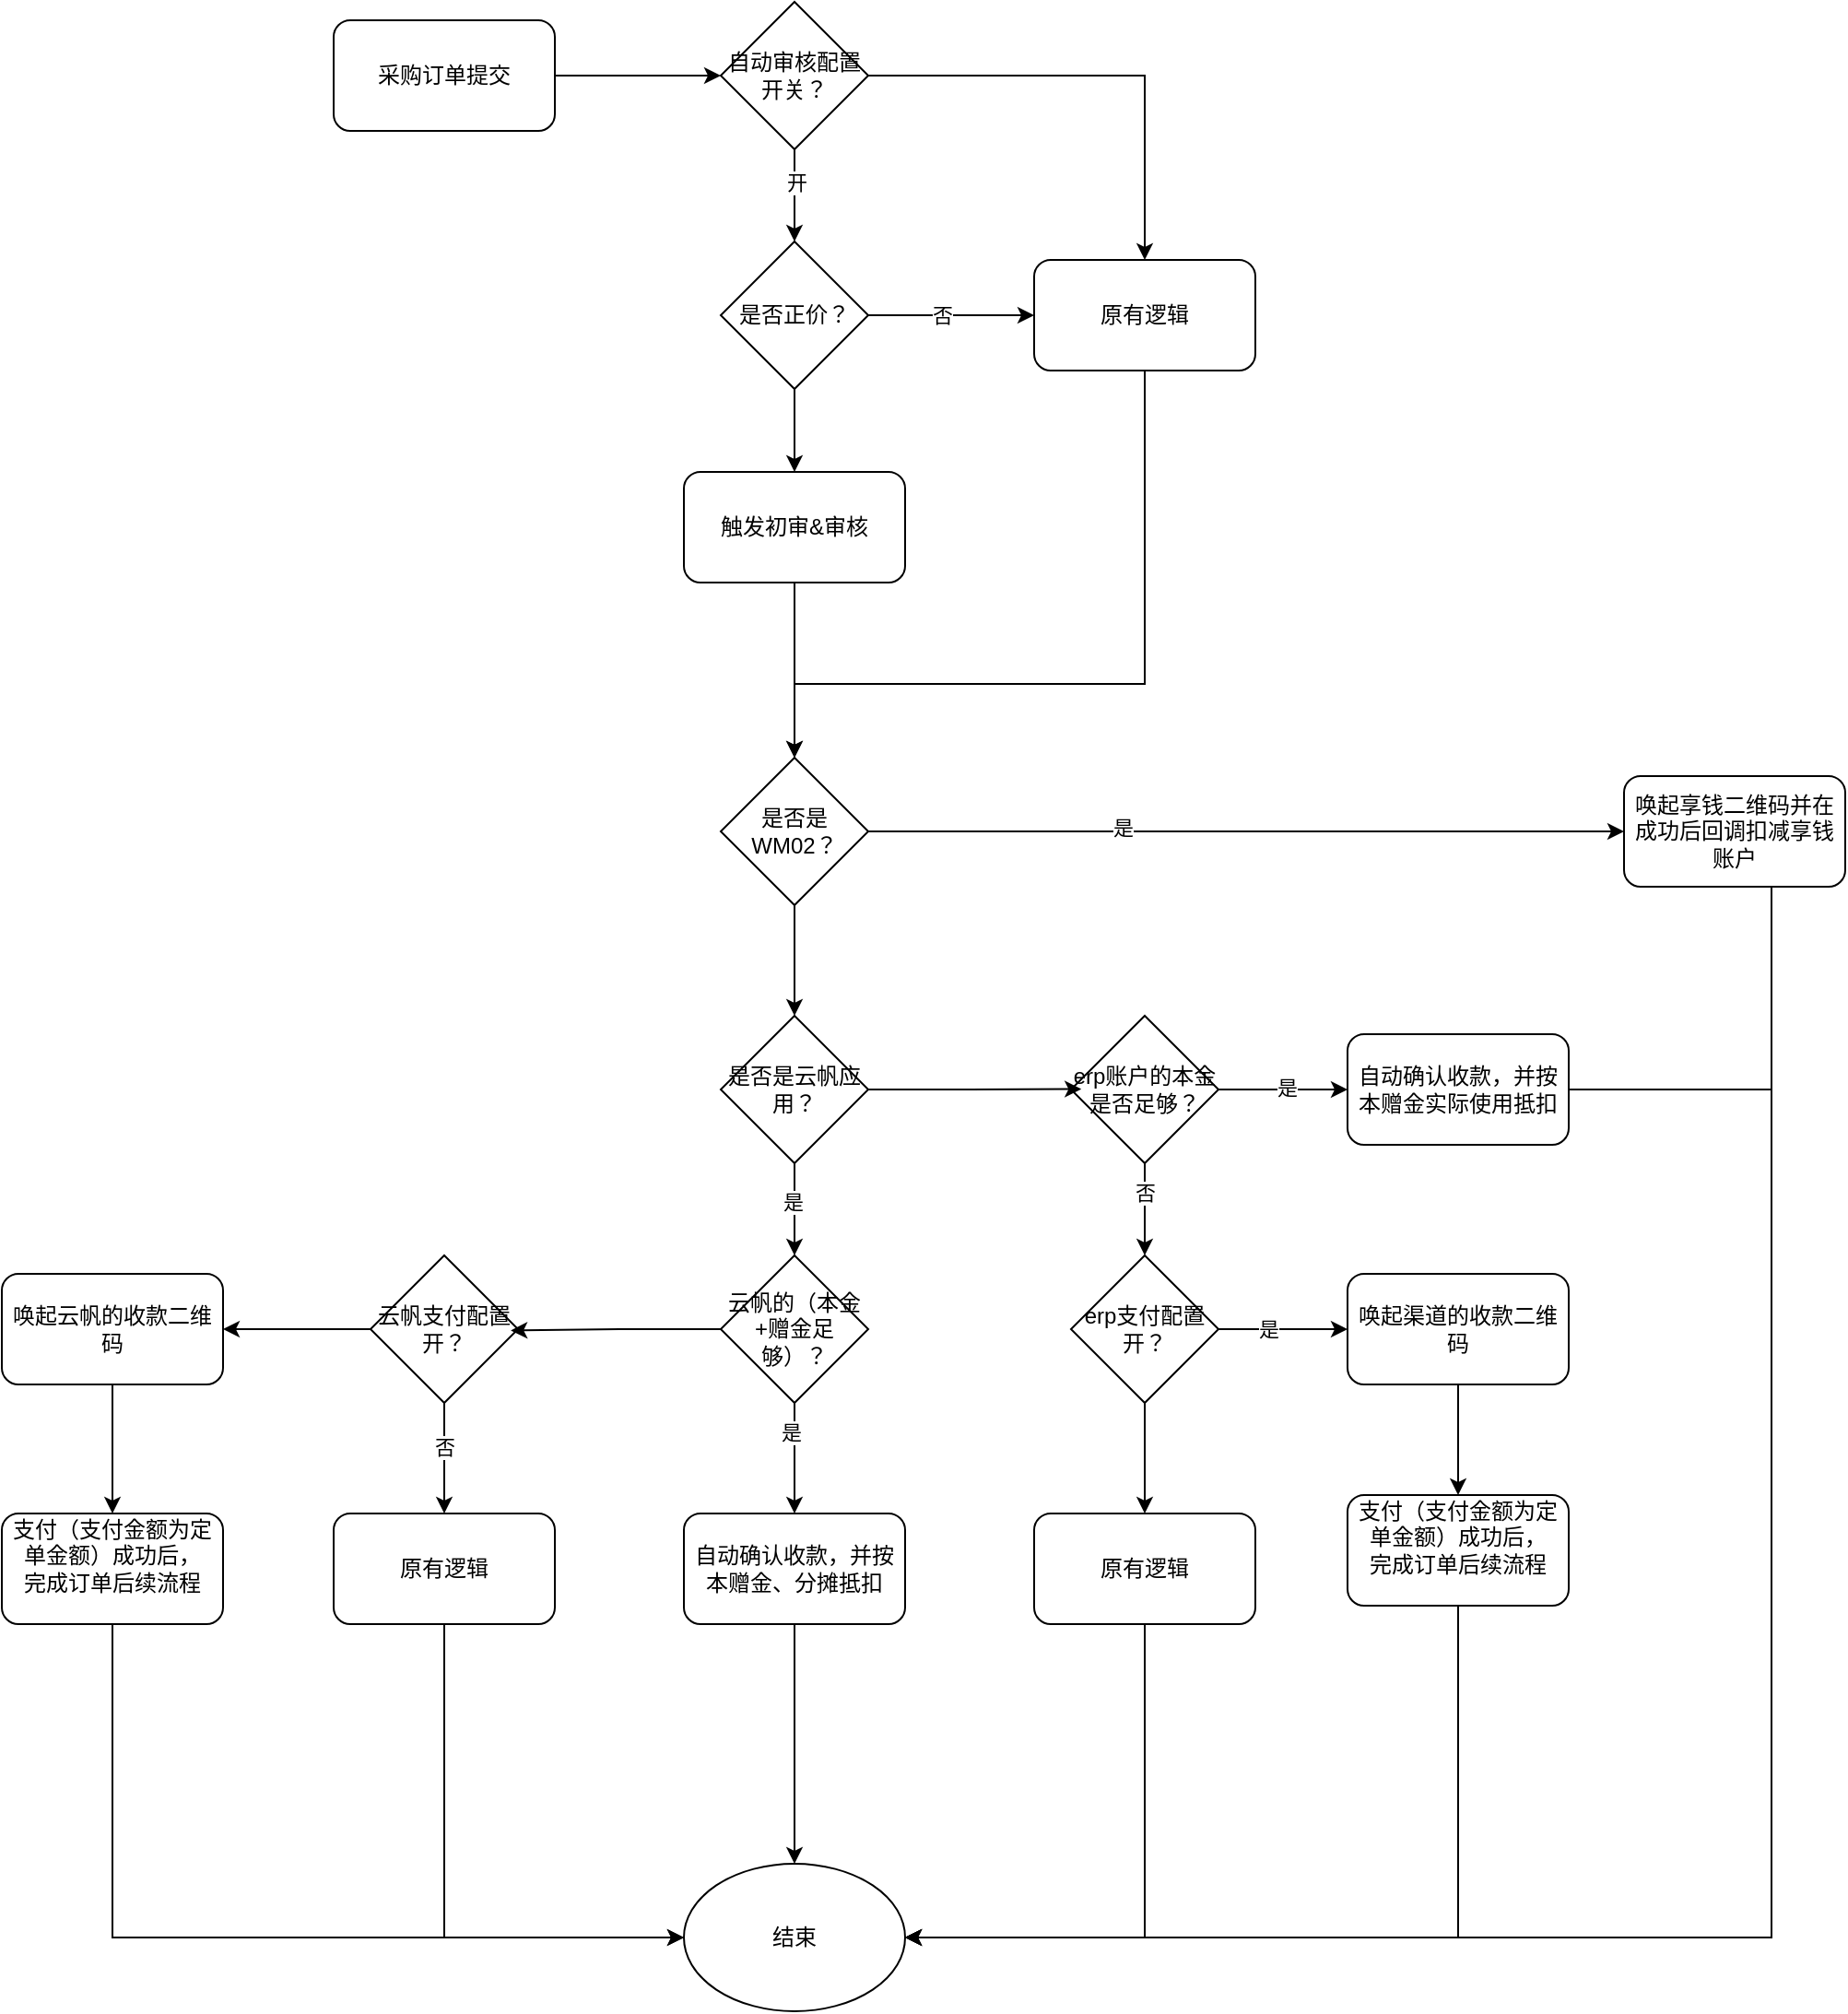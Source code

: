 <mxfile version="26.0.5">
  <diagram name="第 1 页" id="-Kdvy_L9UkKGEoizAO2K">
    <mxGraphModel dx="1687" dy="878" grid="1" gridSize="10" guides="1" tooltips="1" connect="1" arrows="1" fold="1" page="1" pageScale="1" pageWidth="1100" pageHeight="850" math="0" shadow="0">
      <root>
        <mxCell id="0" />
        <mxCell id="1" parent="0" />
        <mxCell id="CGeWBXCP5YsrH_zelqQp-5" style="edgeStyle=orthogonalEdgeStyle;rounded=0;orthogonalLoop=1;jettySize=auto;html=1;exitX=0.5;exitY=1;exitDx=0;exitDy=0;" edge="1" parent="1" source="CGeWBXCP5YsrH_zelqQp-1" target="CGeWBXCP5YsrH_zelqQp-4">
          <mxGeometry relative="1" as="geometry" />
        </mxCell>
        <mxCell id="CGeWBXCP5YsrH_zelqQp-6" value="开" style="edgeLabel;html=1;align=center;verticalAlign=middle;resizable=0;points=[];" vertex="1" connectable="0" parent="CGeWBXCP5YsrH_zelqQp-5">
          <mxGeometry x="-0.305" y="1" relative="1" as="geometry">
            <mxPoint as="offset" />
          </mxGeometry>
        </mxCell>
        <mxCell id="CGeWBXCP5YsrH_zelqQp-8" style="edgeStyle=orthogonalEdgeStyle;rounded=0;orthogonalLoop=1;jettySize=auto;html=1;exitX=1;exitY=0.5;exitDx=0;exitDy=0;" edge="1" parent="1" source="CGeWBXCP5YsrH_zelqQp-1" target="CGeWBXCP5YsrH_zelqQp-7">
          <mxGeometry relative="1" as="geometry" />
        </mxCell>
        <mxCell id="CGeWBXCP5YsrH_zelqQp-1" value="自动审核配置开关？" style="rhombus;whiteSpace=wrap;html=1;" vertex="1" parent="1">
          <mxGeometry x="450" y="110" width="80" height="80" as="geometry" />
        </mxCell>
        <mxCell id="CGeWBXCP5YsrH_zelqQp-3" style="edgeStyle=orthogonalEdgeStyle;rounded=0;orthogonalLoop=1;jettySize=auto;html=1;entryX=0;entryY=0.5;entryDx=0;entryDy=0;" edge="1" parent="1" source="CGeWBXCP5YsrH_zelqQp-2" target="CGeWBXCP5YsrH_zelqQp-1">
          <mxGeometry relative="1" as="geometry" />
        </mxCell>
        <mxCell id="CGeWBXCP5YsrH_zelqQp-2" value="采购订单提交" style="rounded=1;whiteSpace=wrap;html=1;" vertex="1" parent="1">
          <mxGeometry x="240" y="120" width="120" height="60" as="geometry" />
        </mxCell>
        <mxCell id="CGeWBXCP5YsrH_zelqQp-9" style="edgeStyle=orthogonalEdgeStyle;rounded=0;orthogonalLoop=1;jettySize=auto;html=1;" edge="1" parent="1" source="CGeWBXCP5YsrH_zelqQp-4" target="CGeWBXCP5YsrH_zelqQp-7">
          <mxGeometry relative="1" as="geometry" />
        </mxCell>
        <mxCell id="CGeWBXCP5YsrH_zelqQp-10" value="否" style="edgeLabel;html=1;align=center;verticalAlign=middle;resizable=0;points=[];" vertex="1" connectable="0" parent="CGeWBXCP5YsrH_zelqQp-9">
          <mxGeometry x="-0.114" relative="1" as="geometry">
            <mxPoint as="offset" />
          </mxGeometry>
        </mxCell>
        <mxCell id="CGeWBXCP5YsrH_zelqQp-12" style="edgeStyle=orthogonalEdgeStyle;rounded=0;orthogonalLoop=1;jettySize=auto;html=1;" edge="1" parent="1" source="CGeWBXCP5YsrH_zelqQp-4" target="CGeWBXCP5YsrH_zelqQp-11">
          <mxGeometry relative="1" as="geometry" />
        </mxCell>
        <mxCell id="CGeWBXCP5YsrH_zelqQp-4" value="是否正价？" style="rhombus;whiteSpace=wrap;html=1;" vertex="1" parent="1">
          <mxGeometry x="450" y="240" width="80" height="80" as="geometry" />
        </mxCell>
        <mxCell id="CGeWBXCP5YsrH_zelqQp-19" style="edgeStyle=orthogonalEdgeStyle;rounded=0;orthogonalLoop=1;jettySize=auto;html=1;" edge="1" parent="1" source="CGeWBXCP5YsrH_zelqQp-7" target="CGeWBXCP5YsrH_zelqQp-13">
          <mxGeometry relative="1" as="geometry">
            <Array as="points">
              <mxPoint x="680" y="480" />
              <mxPoint x="490" y="480" />
            </Array>
          </mxGeometry>
        </mxCell>
        <mxCell id="CGeWBXCP5YsrH_zelqQp-7" value="原有逻辑" style="rounded=1;whiteSpace=wrap;html=1;" vertex="1" parent="1">
          <mxGeometry x="620" y="250" width="120" height="60" as="geometry" />
        </mxCell>
        <mxCell id="CGeWBXCP5YsrH_zelqQp-16" style="edgeStyle=orthogonalEdgeStyle;rounded=0;orthogonalLoop=1;jettySize=auto;html=1;entryX=0.5;entryY=0;entryDx=0;entryDy=0;" edge="1" parent="1" source="CGeWBXCP5YsrH_zelqQp-11" target="CGeWBXCP5YsrH_zelqQp-13">
          <mxGeometry relative="1" as="geometry" />
        </mxCell>
        <mxCell id="CGeWBXCP5YsrH_zelqQp-11" value="触发初审&amp;amp;审核" style="rounded=1;whiteSpace=wrap;html=1;" vertex="1" parent="1">
          <mxGeometry x="430" y="365" width="120" height="60" as="geometry" />
        </mxCell>
        <mxCell id="CGeWBXCP5YsrH_zelqQp-20" style="edgeStyle=orthogonalEdgeStyle;rounded=0;orthogonalLoop=1;jettySize=auto;html=1;" edge="1" parent="1" source="CGeWBXCP5YsrH_zelqQp-13" target="CGeWBXCP5YsrH_zelqQp-14">
          <mxGeometry relative="1" as="geometry" />
        </mxCell>
        <mxCell id="CGeWBXCP5YsrH_zelqQp-21" value="是" style="edgeLabel;html=1;align=center;verticalAlign=middle;resizable=0;points=[];" vertex="1" connectable="0" parent="CGeWBXCP5YsrH_zelqQp-20">
          <mxGeometry x="-0.326" y="2" relative="1" as="geometry">
            <mxPoint as="offset" />
          </mxGeometry>
        </mxCell>
        <mxCell id="CGeWBXCP5YsrH_zelqQp-23" style="edgeStyle=orthogonalEdgeStyle;rounded=0;orthogonalLoop=1;jettySize=auto;html=1;" edge="1" parent="1" source="CGeWBXCP5YsrH_zelqQp-13" target="CGeWBXCP5YsrH_zelqQp-22">
          <mxGeometry relative="1" as="geometry" />
        </mxCell>
        <mxCell id="CGeWBXCP5YsrH_zelqQp-13" value="是否是WM02？" style="rhombus;whiteSpace=wrap;html=1;" vertex="1" parent="1">
          <mxGeometry x="450" y="520" width="80" height="80" as="geometry" />
        </mxCell>
        <mxCell id="CGeWBXCP5YsrH_zelqQp-64" style="edgeStyle=orthogonalEdgeStyle;rounded=0;orthogonalLoop=1;jettySize=auto;html=1;entryX=1;entryY=0.5;entryDx=0;entryDy=0;" edge="1" parent="1" source="CGeWBXCP5YsrH_zelqQp-14" target="CGeWBXCP5YsrH_zelqQp-55">
          <mxGeometry relative="1" as="geometry">
            <Array as="points">
              <mxPoint x="1020" y="1160" />
            </Array>
          </mxGeometry>
        </mxCell>
        <mxCell id="CGeWBXCP5YsrH_zelqQp-14" value="唤起享钱二维码并在成功后回调扣减享钱账户" style="rounded=1;whiteSpace=wrap;html=1;" vertex="1" parent="1">
          <mxGeometry x="940" y="530" width="120" height="60" as="geometry" />
        </mxCell>
        <mxCell id="CGeWBXCP5YsrH_zelqQp-25" style="edgeStyle=orthogonalEdgeStyle;rounded=0;orthogonalLoop=1;jettySize=auto;html=1;exitX=0.5;exitY=1;exitDx=0;exitDy=0;" edge="1" parent="1" source="CGeWBXCP5YsrH_zelqQp-22" target="CGeWBXCP5YsrH_zelqQp-24">
          <mxGeometry relative="1" as="geometry" />
        </mxCell>
        <mxCell id="CGeWBXCP5YsrH_zelqQp-26" value="是" style="edgeLabel;html=1;align=center;verticalAlign=middle;resizable=0;points=[];" vertex="1" connectable="0" parent="CGeWBXCP5YsrH_zelqQp-25">
          <mxGeometry x="-0.171" y="-1" relative="1" as="geometry">
            <mxPoint as="offset" />
          </mxGeometry>
        </mxCell>
        <mxCell id="CGeWBXCP5YsrH_zelqQp-22" value="是否是云帆应用？" style="rhombus;whiteSpace=wrap;html=1;" vertex="1" parent="1">
          <mxGeometry x="450" y="660" width="80" height="80" as="geometry" />
        </mxCell>
        <mxCell id="CGeWBXCP5YsrH_zelqQp-28" style="edgeStyle=orthogonalEdgeStyle;rounded=0;orthogonalLoop=1;jettySize=auto;html=1;exitX=0.5;exitY=1;exitDx=0;exitDy=0;" edge="1" parent="1" source="CGeWBXCP5YsrH_zelqQp-24" target="CGeWBXCP5YsrH_zelqQp-27">
          <mxGeometry relative="1" as="geometry" />
        </mxCell>
        <mxCell id="CGeWBXCP5YsrH_zelqQp-29" value="是" style="edgeLabel;html=1;align=center;verticalAlign=middle;resizable=0;points=[];" vertex="1" connectable="0" parent="CGeWBXCP5YsrH_zelqQp-28">
          <mxGeometry x="-0.468" y="-2" relative="1" as="geometry">
            <mxPoint as="offset" />
          </mxGeometry>
        </mxCell>
        <mxCell id="CGeWBXCP5YsrH_zelqQp-24" value="云帆的（本金+赠金足够）？" style="rhombus;whiteSpace=wrap;html=1;" vertex="1" parent="1">
          <mxGeometry x="450" y="790" width="80" height="80" as="geometry" />
        </mxCell>
        <mxCell id="CGeWBXCP5YsrH_zelqQp-58" style="edgeStyle=orthogonalEdgeStyle;rounded=0;orthogonalLoop=1;jettySize=auto;html=1;exitX=0.5;exitY=1;exitDx=0;exitDy=0;" edge="1" parent="1" source="CGeWBXCP5YsrH_zelqQp-27" target="CGeWBXCP5YsrH_zelqQp-55">
          <mxGeometry relative="1" as="geometry" />
        </mxCell>
        <mxCell id="CGeWBXCP5YsrH_zelqQp-27" value="自动确认收款，并按本赠金、分摊抵扣" style="rounded=1;whiteSpace=wrap;html=1;" vertex="1" parent="1">
          <mxGeometry x="430" y="930" width="120" height="60" as="geometry" />
        </mxCell>
        <mxCell id="CGeWBXCP5YsrH_zelqQp-33" style="edgeStyle=orthogonalEdgeStyle;rounded=0;orthogonalLoop=1;jettySize=auto;html=1;exitX=0.5;exitY=1;exitDx=0;exitDy=0;" edge="1" parent="1" source="CGeWBXCP5YsrH_zelqQp-30" target="CGeWBXCP5YsrH_zelqQp-31">
          <mxGeometry relative="1" as="geometry" />
        </mxCell>
        <mxCell id="CGeWBXCP5YsrH_zelqQp-34" value="否" style="edgeLabel;html=1;align=center;verticalAlign=middle;resizable=0;points=[];" vertex="1" connectable="0" parent="CGeWBXCP5YsrH_zelqQp-33">
          <mxGeometry x="-0.198" relative="1" as="geometry">
            <mxPoint as="offset" />
          </mxGeometry>
        </mxCell>
        <mxCell id="CGeWBXCP5YsrH_zelqQp-36" style="edgeStyle=orthogonalEdgeStyle;rounded=0;orthogonalLoop=1;jettySize=auto;html=1;exitX=0;exitY=0.5;exitDx=0;exitDy=0;entryX=1;entryY=0.5;entryDx=0;entryDy=0;" edge="1" parent="1" source="CGeWBXCP5YsrH_zelqQp-30" target="CGeWBXCP5YsrH_zelqQp-35">
          <mxGeometry relative="1" as="geometry" />
        </mxCell>
        <mxCell id="CGeWBXCP5YsrH_zelqQp-30" value="云帆支付配置开？" style="rhombus;whiteSpace=wrap;html=1;" vertex="1" parent="1">
          <mxGeometry x="260" y="790" width="80" height="80" as="geometry" />
        </mxCell>
        <mxCell id="CGeWBXCP5YsrH_zelqQp-57" style="edgeStyle=orthogonalEdgeStyle;rounded=0;orthogonalLoop=1;jettySize=auto;html=1;entryX=0;entryY=0.5;entryDx=0;entryDy=0;" edge="1" parent="1" source="CGeWBXCP5YsrH_zelqQp-31" target="CGeWBXCP5YsrH_zelqQp-55">
          <mxGeometry relative="1" as="geometry">
            <Array as="points">
              <mxPoint x="300" y="1160" />
            </Array>
          </mxGeometry>
        </mxCell>
        <mxCell id="CGeWBXCP5YsrH_zelqQp-31" value="原有逻辑" style="rounded=1;whiteSpace=wrap;html=1;" vertex="1" parent="1">
          <mxGeometry x="240" y="930" width="120" height="60" as="geometry" />
        </mxCell>
        <mxCell id="CGeWBXCP5YsrH_zelqQp-32" style="edgeStyle=orthogonalEdgeStyle;rounded=0;orthogonalLoop=1;jettySize=auto;html=1;exitX=0;exitY=0.5;exitDx=0;exitDy=0;entryX=0.951;entryY=0.509;entryDx=0;entryDy=0;entryPerimeter=0;" edge="1" parent="1" source="CGeWBXCP5YsrH_zelqQp-24" target="CGeWBXCP5YsrH_zelqQp-30">
          <mxGeometry relative="1" as="geometry" />
        </mxCell>
        <mxCell id="CGeWBXCP5YsrH_zelqQp-38" style="edgeStyle=orthogonalEdgeStyle;rounded=0;orthogonalLoop=1;jettySize=auto;html=1;entryX=0.5;entryY=0;entryDx=0;entryDy=0;" edge="1" parent="1" source="CGeWBXCP5YsrH_zelqQp-35" target="CGeWBXCP5YsrH_zelqQp-37">
          <mxGeometry relative="1" as="geometry" />
        </mxCell>
        <mxCell id="CGeWBXCP5YsrH_zelqQp-35" value="唤起云帆的收款二维码" style="rounded=1;whiteSpace=wrap;html=1;" vertex="1" parent="1">
          <mxGeometry x="60" y="800" width="120" height="60" as="geometry" />
        </mxCell>
        <mxCell id="CGeWBXCP5YsrH_zelqQp-56" style="edgeStyle=orthogonalEdgeStyle;rounded=0;orthogonalLoop=1;jettySize=auto;html=1;entryX=0;entryY=0.5;entryDx=0;entryDy=0;" edge="1" parent="1" source="CGeWBXCP5YsrH_zelqQp-37" target="CGeWBXCP5YsrH_zelqQp-55">
          <mxGeometry relative="1" as="geometry">
            <Array as="points">
              <mxPoint x="120" y="1160" />
            </Array>
          </mxGeometry>
        </mxCell>
        <mxCell id="CGeWBXCP5YsrH_zelqQp-37" value="支付（支付金额为定单金额）成功后，&lt;br&gt;完成订单后续流程&lt;div&gt;&lt;br&gt;&lt;/div&gt;" style="rounded=1;whiteSpace=wrap;html=1;" vertex="1" parent="1">
          <mxGeometry x="60" y="930" width="120" height="60" as="geometry" />
        </mxCell>
        <mxCell id="CGeWBXCP5YsrH_zelqQp-43" style="edgeStyle=orthogonalEdgeStyle;rounded=0;orthogonalLoop=1;jettySize=auto;html=1;entryX=0;entryY=0.5;entryDx=0;entryDy=0;" edge="1" parent="1" source="CGeWBXCP5YsrH_zelqQp-39" target="CGeWBXCP5YsrH_zelqQp-42">
          <mxGeometry relative="1" as="geometry" />
        </mxCell>
        <mxCell id="CGeWBXCP5YsrH_zelqQp-44" value="是" style="edgeLabel;html=1;align=center;verticalAlign=middle;resizable=0;points=[];" vertex="1" connectable="0" parent="CGeWBXCP5YsrH_zelqQp-43">
          <mxGeometry x="0.043" y="1" relative="1" as="geometry">
            <mxPoint as="offset" />
          </mxGeometry>
        </mxCell>
        <mxCell id="CGeWBXCP5YsrH_zelqQp-45" style="edgeStyle=orthogonalEdgeStyle;rounded=0;orthogonalLoop=1;jettySize=auto;html=1;exitX=0.5;exitY=1;exitDx=0;exitDy=0;" edge="1" parent="1" source="CGeWBXCP5YsrH_zelqQp-39" target="CGeWBXCP5YsrH_zelqQp-41">
          <mxGeometry relative="1" as="geometry" />
        </mxCell>
        <mxCell id="CGeWBXCP5YsrH_zelqQp-46" value="否" style="edgeLabel;html=1;align=center;verticalAlign=middle;resizable=0;points=[];" vertex="1" connectable="0" parent="CGeWBXCP5YsrH_zelqQp-45">
          <mxGeometry x="-0.362" relative="1" as="geometry">
            <mxPoint as="offset" />
          </mxGeometry>
        </mxCell>
        <mxCell id="CGeWBXCP5YsrH_zelqQp-39" value="erp账户的本金是否足够？" style="rhombus;whiteSpace=wrap;html=1;" vertex="1" parent="1">
          <mxGeometry x="640" y="660" width="80" height="80" as="geometry" />
        </mxCell>
        <mxCell id="CGeWBXCP5YsrH_zelqQp-40" style="edgeStyle=orthogonalEdgeStyle;rounded=0;orthogonalLoop=1;jettySize=auto;html=1;exitX=1;exitY=0.5;exitDx=0;exitDy=0;entryX=0.07;entryY=0.497;entryDx=0;entryDy=0;entryPerimeter=0;" edge="1" parent="1" source="CGeWBXCP5YsrH_zelqQp-22" target="CGeWBXCP5YsrH_zelqQp-39">
          <mxGeometry relative="1" as="geometry" />
        </mxCell>
        <mxCell id="CGeWBXCP5YsrH_zelqQp-51" style="edgeStyle=orthogonalEdgeStyle;rounded=0;orthogonalLoop=1;jettySize=auto;html=1;" edge="1" parent="1" source="CGeWBXCP5YsrH_zelqQp-41" target="CGeWBXCP5YsrH_zelqQp-49">
          <mxGeometry relative="1" as="geometry" />
        </mxCell>
        <mxCell id="CGeWBXCP5YsrH_zelqQp-52" value="是" style="edgeLabel;html=1;align=center;verticalAlign=middle;resizable=0;points=[];" vertex="1" connectable="0" parent="CGeWBXCP5YsrH_zelqQp-51">
          <mxGeometry x="-0.242" relative="1" as="geometry">
            <mxPoint as="offset" />
          </mxGeometry>
        </mxCell>
        <mxCell id="CGeWBXCP5YsrH_zelqQp-54" style="edgeStyle=orthogonalEdgeStyle;rounded=0;orthogonalLoop=1;jettySize=auto;html=1;exitX=0.5;exitY=1;exitDx=0;exitDy=0;" edge="1" parent="1" source="CGeWBXCP5YsrH_zelqQp-41" target="CGeWBXCP5YsrH_zelqQp-53">
          <mxGeometry relative="1" as="geometry" />
        </mxCell>
        <mxCell id="CGeWBXCP5YsrH_zelqQp-41" value="erp支付配置开？" style="rhombus;whiteSpace=wrap;html=1;" vertex="1" parent="1">
          <mxGeometry x="640" y="790" width="80" height="80" as="geometry" />
        </mxCell>
        <mxCell id="CGeWBXCP5YsrH_zelqQp-63" style="edgeStyle=orthogonalEdgeStyle;rounded=0;orthogonalLoop=1;jettySize=auto;html=1;entryX=1;entryY=0.5;entryDx=0;entryDy=0;" edge="1" parent="1" source="CGeWBXCP5YsrH_zelqQp-42" target="CGeWBXCP5YsrH_zelqQp-55">
          <mxGeometry relative="1" as="geometry">
            <Array as="points">
              <mxPoint x="1020" y="700" />
              <mxPoint x="1020" y="1160" />
            </Array>
          </mxGeometry>
        </mxCell>
        <mxCell id="CGeWBXCP5YsrH_zelqQp-42" value="自动确认收款，并按本赠金实际使用抵扣" style="rounded=1;whiteSpace=wrap;html=1;" vertex="1" parent="1">
          <mxGeometry x="790" y="670" width="120" height="60" as="geometry" />
        </mxCell>
        <mxCell id="CGeWBXCP5YsrH_zelqQp-48" style="edgeStyle=orthogonalEdgeStyle;rounded=0;orthogonalLoop=1;jettySize=auto;html=1;entryX=0.5;entryY=0;entryDx=0;entryDy=0;" edge="1" parent="1" source="CGeWBXCP5YsrH_zelqQp-49" target="CGeWBXCP5YsrH_zelqQp-50">
          <mxGeometry relative="1" as="geometry" />
        </mxCell>
        <mxCell id="CGeWBXCP5YsrH_zelqQp-49" value="唤起渠道的收款二维码" style="rounded=1;whiteSpace=wrap;html=1;" vertex="1" parent="1">
          <mxGeometry x="790" y="800" width="120" height="60" as="geometry" />
        </mxCell>
        <mxCell id="CGeWBXCP5YsrH_zelqQp-61" style="edgeStyle=orthogonalEdgeStyle;rounded=0;orthogonalLoop=1;jettySize=auto;html=1;entryX=1;entryY=0.5;entryDx=0;entryDy=0;" edge="1" parent="1" source="CGeWBXCP5YsrH_zelqQp-50" target="CGeWBXCP5YsrH_zelqQp-55">
          <mxGeometry relative="1" as="geometry">
            <Array as="points">
              <mxPoint x="850" y="1160" />
            </Array>
          </mxGeometry>
        </mxCell>
        <mxCell id="CGeWBXCP5YsrH_zelqQp-50" value="支付（支付金额为定单金额）成功后，&lt;br&gt;完成订单后续流程&lt;div&gt;&lt;br&gt;&lt;/div&gt;" style="rounded=1;whiteSpace=wrap;html=1;" vertex="1" parent="1">
          <mxGeometry x="790" y="920" width="120" height="60" as="geometry" />
        </mxCell>
        <mxCell id="CGeWBXCP5YsrH_zelqQp-62" style="edgeStyle=orthogonalEdgeStyle;rounded=0;orthogonalLoop=1;jettySize=auto;html=1;exitX=0.5;exitY=1;exitDx=0;exitDy=0;entryX=1;entryY=0.5;entryDx=0;entryDy=0;" edge="1" parent="1" source="CGeWBXCP5YsrH_zelqQp-53" target="CGeWBXCP5YsrH_zelqQp-55">
          <mxGeometry relative="1" as="geometry" />
        </mxCell>
        <mxCell id="CGeWBXCP5YsrH_zelqQp-53" value="原有逻辑" style="rounded=1;whiteSpace=wrap;html=1;" vertex="1" parent="1">
          <mxGeometry x="620" y="930" width="120" height="60" as="geometry" />
        </mxCell>
        <mxCell id="CGeWBXCP5YsrH_zelqQp-55" value="结束" style="ellipse;whiteSpace=wrap;html=1;" vertex="1" parent="1">
          <mxGeometry x="430" y="1120" width="120" height="80" as="geometry" />
        </mxCell>
      </root>
    </mxGraphModel>
  </diagram>
</mxfile>
